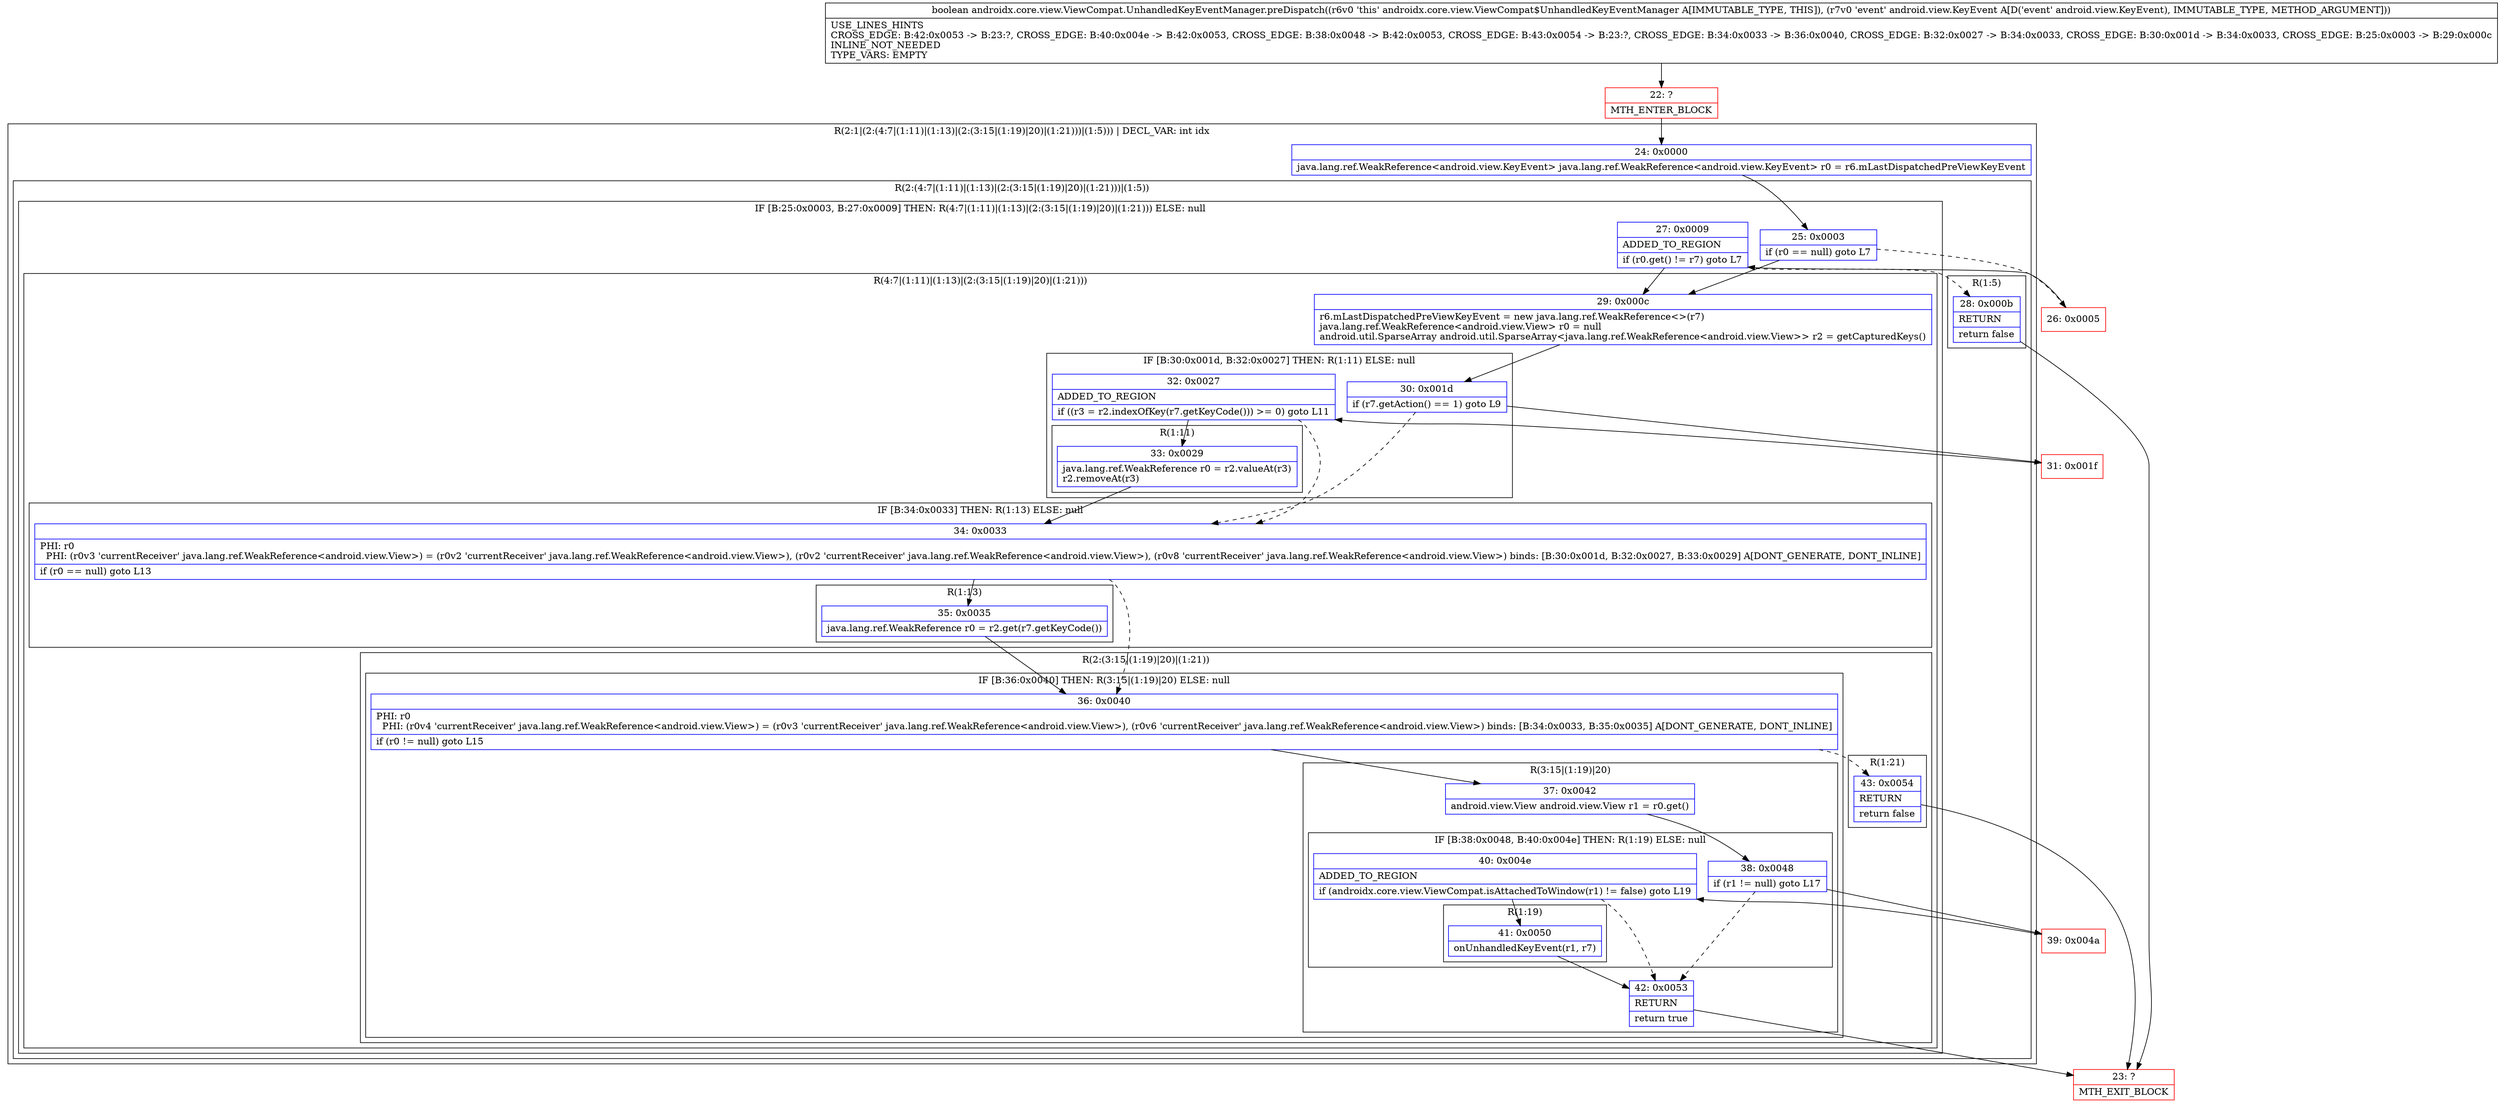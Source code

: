 digraph "CFG forandroidx.core.view.ViewCompat.UnhandledKeyEventManager.preDispatch(Landroid\/view\/KeyEvent;)Z" {
subgraph cluster_Region_1486593205 {
label = "R(2:1|(2:(4:7|(1:11)|(1:13)|(2:(3:15|(1:19)|20)|(1:21)))|(1:5))) | DECL_VAR: int idx\l";
node [shape=record,color=blue];
Node_24 [shape=record,label="{24\:\ 0x0000|java.lang.ref.WeakReference\<android.view.KeyEvent\> java.lang.ref.WeakReference\<android.view.KeyEvent\> r0 = r6.mLastDispatchedPreViewKeyEvent\l}"];
subgraph cluster_Region_1123037912 {
label = "R(2:(4:7|(1:11)|(1:13)|(2:(3:15|(1:19)|20)|(1:21)))|(1:5))";
node [shape=record,color=blue];
subgraph cluster_IfRegion_480939459 {
label = "IF [B:25:0x0003, B:27:0x0009] THEN: R(4:7|(1:11)|(1:13)|(2:(3:15|(1:19)|20)|(1:21))) ELSE: null";
node [shape=record,color=blue];
Node_25 [shape=record,label="{25\:\ 0x0003|if (r0 == null) goto L7\l}"];
Node_27 [shape=record,label="{27\:\ 0x0009|ADDED_TO_REGION\l|if (r0.get() != r7) goto L7\l}"];
subgraph cluster_Region_1921718738 {
label = "R(4:7|(1:11)|(1:13)|(2:(3:15|(1:19)|20)|(1:21)))";
node [shape=record,color=blue];
Node_29 [shape=record,label="{29\:\ 0x000c|r6.mLastDispatchedPreViewKeyEvent = new java.lang.ref.WeakReference\<\>(r7)\ljava.lang.ref.WeakReference\<android.view.View\> r0 = null\landroid.util.SparseArray android.util.SparseArray\<java.lang.ref.WeakReference\<android.view.View\>\> r2 = getCapturedKeys()\l}"];
subgraph cluster_IfRegion_1874827604 {
label = "IF [B:30:0x001d, B:32:0x0027] THEN: R(1:11) ELSE: null";
node [shape=record,color=blue];
Node_30 [shape=record,label="{30\:\ 0x001d|if (r7.getAction() == 1) goto L9\l}"];
Node_32 [shape=record,label="{32\:\ 0x0027|ADDED_TO_REGION\l|if ((r3 = r2.indexOfKey(r7.getKeyCode())) \>= 0) goto L11\l}"];
subgraph cluster_Region_1534799732 {
label = "R(1:11)";
node [shape=record,color=blue];
Node_33 [shape=record,label="{33\:\ 0x0029|java.lang.ref.WeakReference r0 = r2.valueAt(r3)\lr2.removeAt(r3)\l}"];
}
}
subgraph cluster_IfRegion_326591821 {
label = "IF [B:34:0x0033] THEN: R(1:13) ELSE: null";
node [shape=record,color=blue];
Node_34 [shape=record,label="{34\:\ 0x0033|PHI: r0 \l  PHI: (r0v3 'currentReceiver' java.lang.ref.WeakReference\<android.view.View\>) = (r0v2 'currentReceiver' java.lang.ref.WeakReference\<android.view.View\>), (r0v2 'currentReceiver' java.lang.ref.WeakReference\<android.view.View\>), (r0v8 'currentReceiver' java.lang.ref.WeakReference\<android.view.View\>) binds: [B:30:0x001d, B:32:0x0027, B:33:0x0029] A[DONT_GENERATE, DONT_INLINE]\l|if (r0 == null) goto L13\l}"];
subgraph cluster_Region_1602317829 {
label = "R(1:13)";
node [shape=record,color=blue];
Node_35 [shape=record,label="{35\:\ 0x0035|java.lang.ref.WeakReference r0 = r2.get(r7.getKeyCode())\l}"];
}
}
subgraph cluster_Region_1143753258 {
label = "R(2:(3:15|(1:19)|20)|(1:21))";
node [shape=record,color=blue];
subgraph cluster_IfRegion_957918072 {
label = "IF [B:36:0x0040] THEN: R(3:15|(1:19)|20) ELSE: null";
node [shape=record,color=blue];
Node_36 [shape=record,label="{36\:\ 0x0040|PHI: r0 \l  PHI: (r0v4 'currentReceiver' java.lang.ref.WeakReference\<android.view.View\>) = (r0v3 'currentReceiver' java.lang.ref.WeakReference\<android.view.View\>), (r0v6 'currentReceiver' java.lang.ref.WeakReference\<android.view.View\>) binds: [B:34:0x0033, B:35:0x0035] A[DONT_GENERATE, DONT_INLINE]\l|if (r0 != null) goto L15\l}"];
subgraph cluster_Region_1841109784 {
label = "R(3:15|(1:19)|20)";
node [shape=record,color=blue];
Node_37 [shape=record,label="{37\:\ 0x0042|android.view.View android.view.View r1 = r0.get()\l}"];
subgraph cluster_IfRegion_1196082403 {
label = "IF [B:38:0x0048, B:40:0x004e] THEN: R(1:19) ELSE: null";
node [shape=record,color=blue];
Node_38 [shape=record,label="{38\:\ 0x0048|if (r1 != null) goto L17\l}"];
Node_40 [shape=record,label="{40\:\ 0x004e|ADDED_TO_REGION\l|if (androidx.core.view.ViewCompat.isAttachedToWindow(r1) != false) goto L19\l}"];
subgraph cluster_Region_1005974553 {
label = "R(1:19)";
node [shape=record,color=blue];
Node_41 [shape=record,label="{41\:\ 0x0050|onUnhandledKeyEvent(r1, r7)\l}"];
}
}
Node_42 [shape=record,label="{42\:\ 0x0053|RETURN\l|return true\l}"];
}
}
subgraph cluster_Region_1508085965 {
label = "R(1:21)";
node [shape=record,color=blue];
Node_43 [shape=record,label="{43\:\ 0x0054|RETURN\l|return false\l}"];
}
}
}
}
subgraph cluster_Region_1371077365 {
label = "R(1:5)";
node [shape=record,color=blue];
Node_28 [shape=record,label="{28\:\ 0x000b|RETURN\l|return false\l}"];
}
}
}
Node_22 [shape=record,color=red,label="{22\:\ ?|MTH_ENTER_BLOCK\l}"];
Node_26 [shape=record,color=red,label="{26\:\ 0x0005}"];
Node_23 [shape=record,color=red,label="{23\:\ ?|MTH_EXIT_BLOCK\l}"];
Node_31 [shape=record,color=red,label="{31\:\ 0x001f}"];
Node_39 [shape=record,color=red,label="{39\:\ 0x004a}"];
MethodNode[shape=record,label="{boolean androidx.core.view.ViewCompat.UnhandledKeyEventManager.preDispatch((r6v0 'this' androidx.core.view.ViewCompat$UnhandledKeyEventManager A[IMMUTABLE_TYPE, THIS]), (r7v0 'event' android.view.KeyEvent A[D('event' android.view.KeyEvent), IMMUTABLE_TYPE, METHOD_ARGUMENT]))  | USE_LINES_HINTS\lCROSS_EDGE: B:42:0x0053 \-\> B:23:?, CROSS_EDGE: B:40:0x004e \-\> B:42:0x0053, CROSS_EDGE: B:38:0x0048 \-\> B:42:0x0053, CROSS_EDGE: B:43:0x0054 \-\> B:23:?, CROSS_EDGE: B:34:0x0033 \-\> B:36:0x0040, CROSS_EDGE: B:32:0x0027 \-\> B:34:0x0033, CROSS_EDGE: B:30:0x001d \-\> B:34:0x0033, CROSS_EDGE: B:25:0x0003 \-\> B:29:0x000c\lINLINE_NOT_NEEDED\lTYPE_VARS: EMPTY\l}"];
MethodNode -> Node_22;Node_24 -> Node_25;
Node_25 -> Node_26[style=dashed];
Node_25 -> Node_29;
Node_27 -> Node_28[style=dashed];
Node_27 -> Node_29;
Node_29 -> Node_30;
Node_30 -> Node_31;
Node_30 -> Node_34[style=dashed];
Node_32 -> Node_33;
Node_32 -> Node_34[style=dashed];
Node_33 -> Node_34;
Node_34 -> Node_35;
Node_34 -> Node_36[style=dashed];
Node_35 -> Node_36;
Node_36 -> Node_37;
Node_36 -> Node_43[style=dashed];
Node_37 -> Node_38;
Node_38 -> Node_39;
Node_38 -> Node_42[style=dashed];
Node_40 -> Node_41;
Node_40 -> Node_42[style=dashed];
Node_41 -> Node_42;
Node_42 -> Node_23;
Node_43 -> Node_23;
Node_28 -> Node_23;
Node_22 -> Node_24;
Node_26 -> Node_27;
Node_31 -> Node_32;
Node_39 -> Node_40;
}

